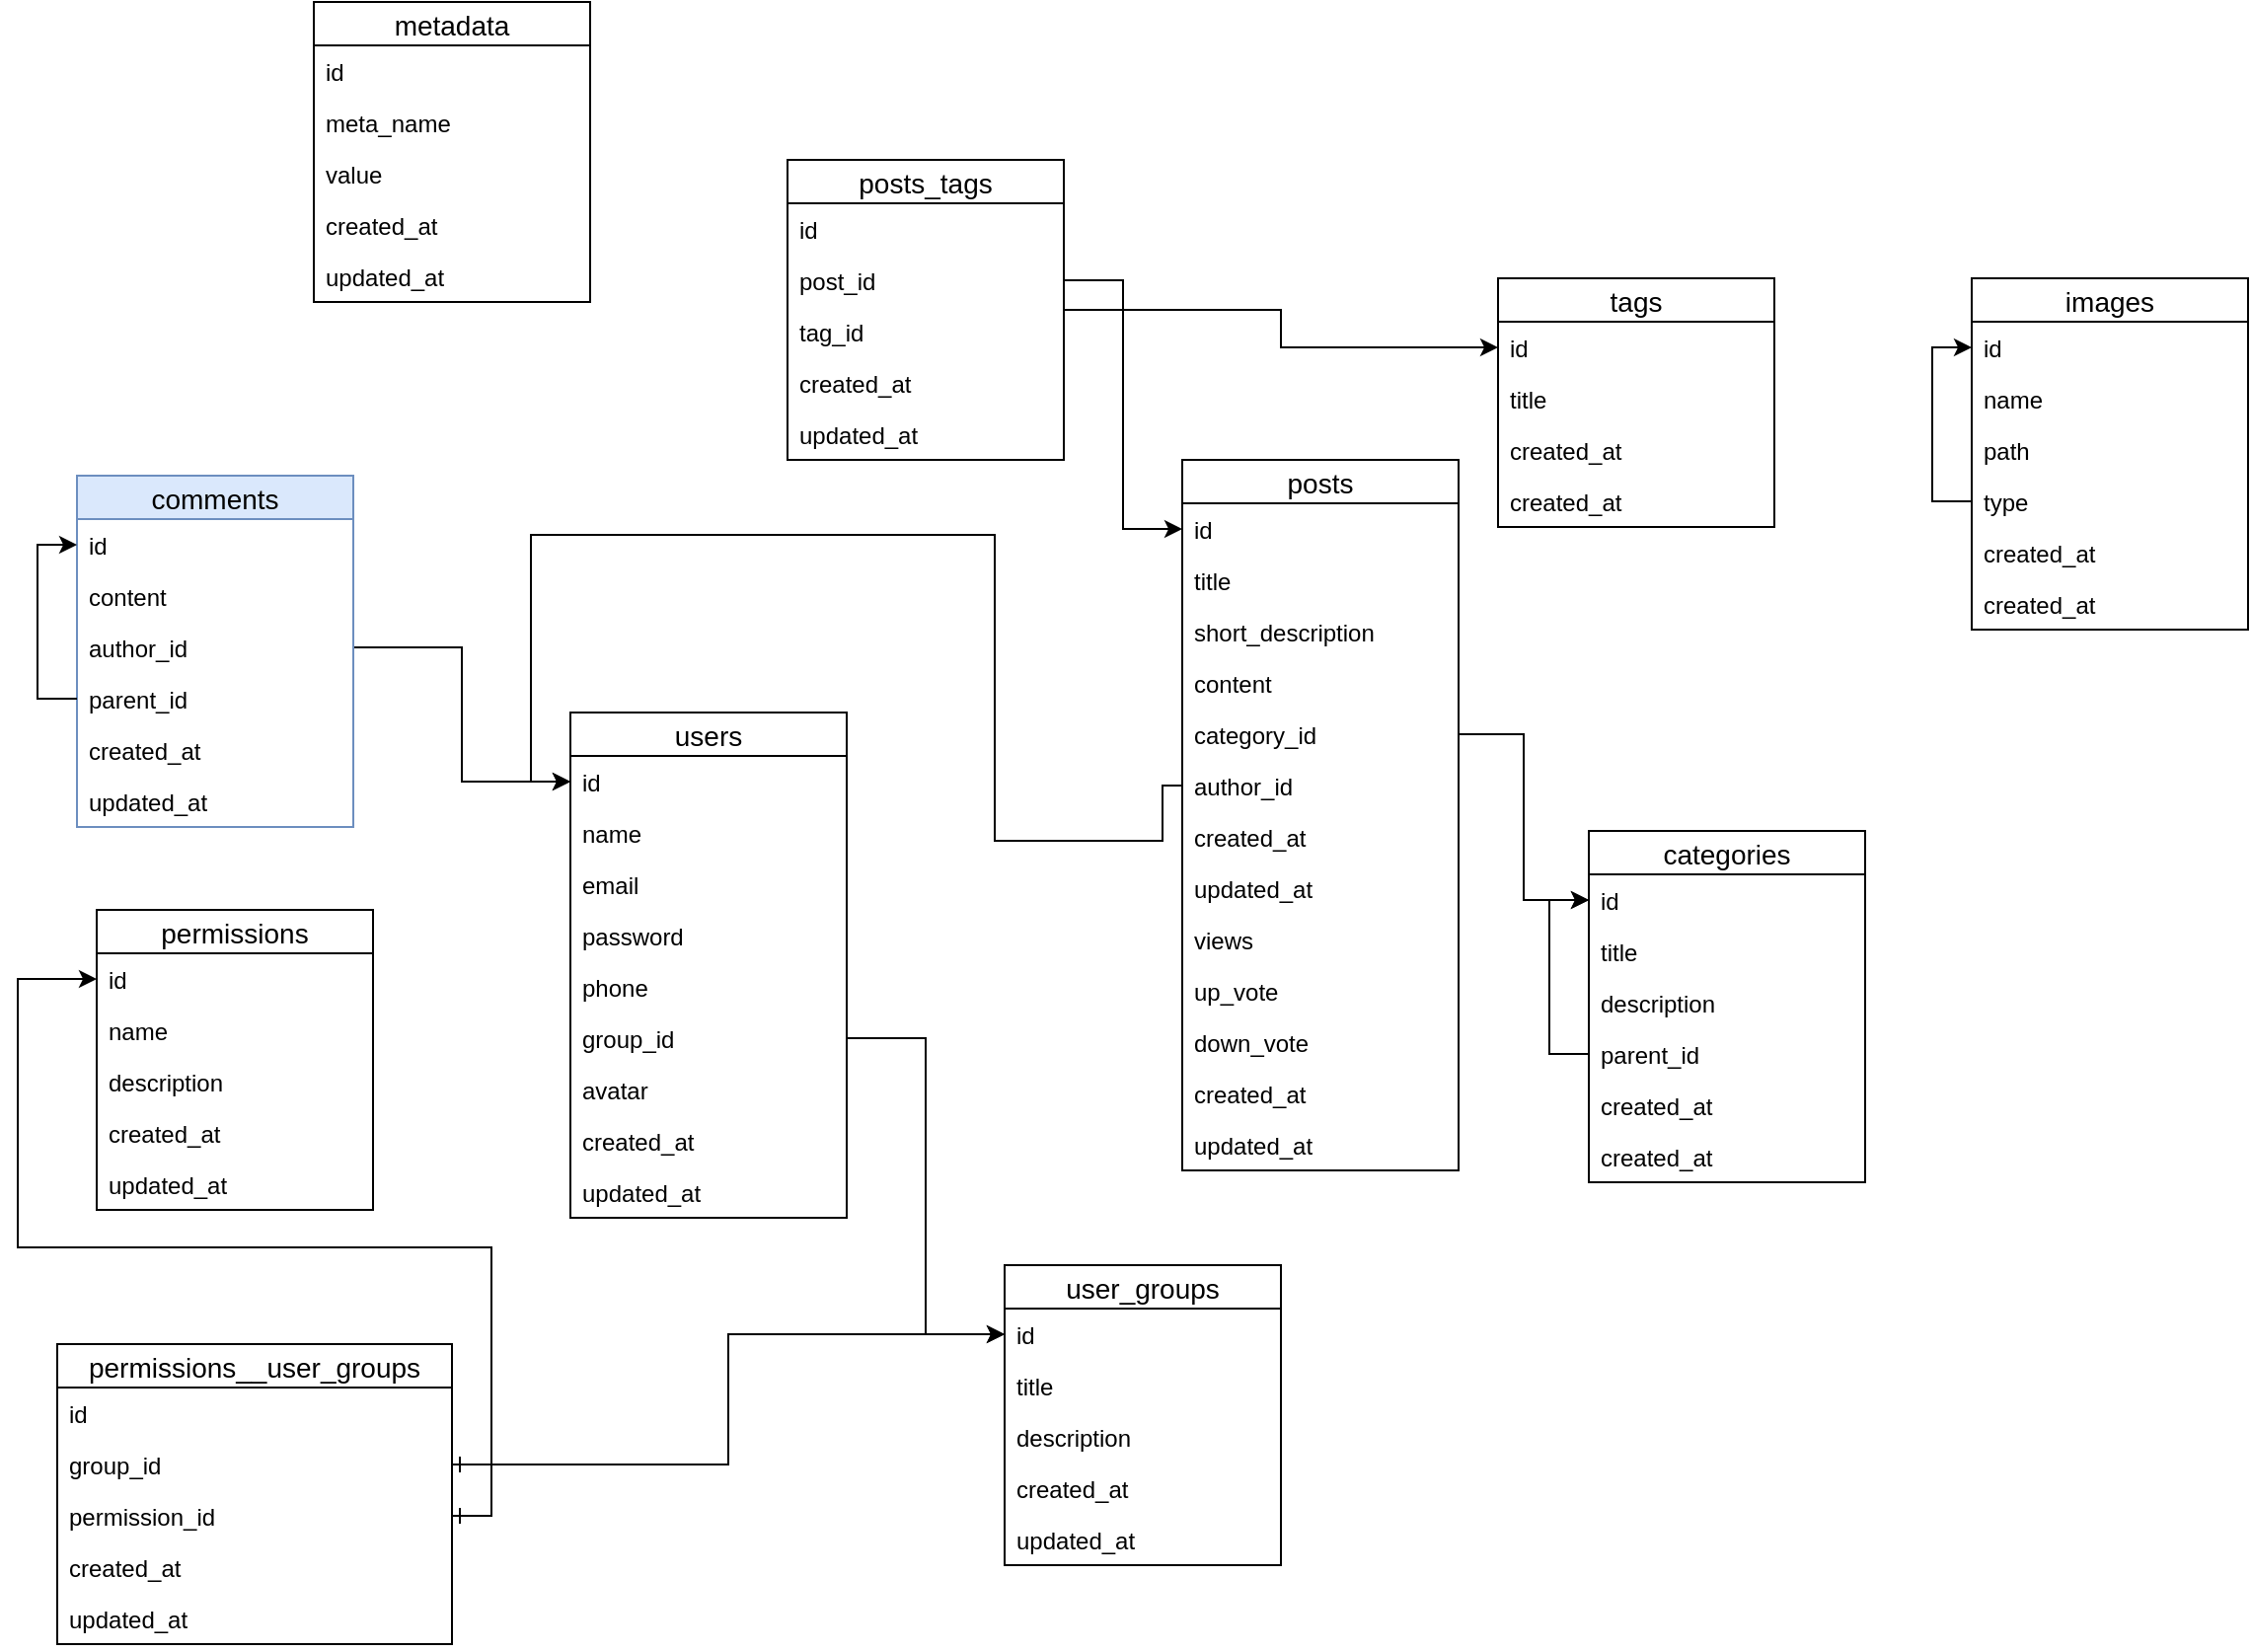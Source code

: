 <mxfile version="13.2.4" type="github">
  <diagram id="u0gKa76hJ-yo0g7wQ_Lb" name="database">
    <mxGraphModel dx="1422" dy="761" grid="1" gridSize="10" guides="1" tooltips="1" connect="1" arrows="1" fold="1" page="1" pageScale="1" pageWidth="2339" pageHeight="3300" math="0" shadow="0">
      <root>
        <mxCell id="0" />
        <mxCell id="1" parent="0" />
        <mxCell id="deM7E4f77nK8AVBTdM_H-46" style="rounded=0;orthogonalLoop=1;jettySize=auto;html=1;entryX=0;entryY=0.5;entryDx=0;entryDy=0;exitX=1;exitY=0.5;exitDx=0;exitDy=0;endArrow=classic;endFill=1;startArrow=ERone;startFill=0;edgeStyle=orthogonalEdgeStyle;" parent="1" source="deM7E4f77nK8AVBTdM_H-50" target="deM7E4f77nK8AVBTdM_H-38" edge="1">
          <mxGeometry relative="1" as="geometry" />
        </mxCell>
        <mxCell id="deM7E4f77nK8AVBTdM_H-51" style="edgeStyle=orthogonalEdgeStyle;rounded=0;orthogonalLoop=1;jettySize=auto;html=1;entryX=0;entryY=0.5;entryDx=0;entryDy=0;startArrow=ERone;startFill=0;endArrow=classic;endFill=1;exitX=1;exitY=0.5;exitDx=0;exitDy=0;" parent="1" source="deM7E4f77nK8AVBTdM_H-49" target="deM7E4f77nK8AVBTdM_H-10" edge="1">
          <mxGeometry relative="1" as="geometry" />
        </mxCell>
        <mxCell id="tbIgEYSKyu9inRlOwXOe-2" style="edgeStyle=orthogonalEdgeStyle;rounded=0;orthogonalLoop=1;jettySize=auto;html=1;entryX=0;entryY=0.5;entryDx=0;entryDy=0;" parent="1" source="deM7E4f77nK8AVBTdM_H-24" target="deM7E4f77nK8AVBTdM_H-26" edge="1">
          <mxGeometry relative="1" as="geometry" />
        </mxCell>
        <mxCell id="tbIgEYSKyu9inRlOwXOe-3" style="edgeStyle=orthogonalEdgeStyle;rounded=0;orthogonalLoop=1;jettySize=auto;html=1;entryX=0;entryY=0.5;entryDx=0;entryDy=0;" parent="1" source="deM7E4f77nK8AVBTdM_H-31" target="deM7E4f77nK8AVBTdM_H-6" edge="1">
          <mxGeometry relative="1" as="geometry">
            <Array as="points">
              <mxPoint x="1070" y="527" />
              <mxPoint x="1070" y="555" />
              <mxPoint x="985" y="555" />
              <mxPoint x="985" y="400" />
              <mxPoint x="750" y="400" />
              <mxPoint x="750" y="525" />
            </Array>
            <mxPoint x="1050" y="555" as="sourcePoint" />
          </mxGeometry>
        </mxCell>
        <mxCell id="tbIgEYSKyu9inRlOwXOe-4" style="edgeStyle=orthogonalEdgeStyle;rounded=0;orthogonalLoop=1;jettySize=auto;html=1;entryX=0;entryY=0.5;entryDx=0;entryDy=0;" parent="1" source="deM7E4f77nK8AVBTdM_H-36" target="deM7E4f77nK8AVBTdM_H-10" edge="1">
          <mxGeometry relative="1" as="geometry">
            <mxPoint x="850" y="815" as="targetPoint" />
          </mxGeometry>
        </mxCell>
        <mxCell id="tbIgEYSKyu9inRlOwXOe-11" style="edgeStyle=orthogonalEdgeStyle;rounded=0;orthogonalLoop=1;jettySize=auto;html=1;entryX=0;entryY=0.5;entryDx=0;entryDy=0;" parent="1" source="tbIgEYSKyu9inRlOwXOe-8" target="deM7E4f77nK8AVBTdM_H-6" edge="1">
          <mxGeometry relative="1" as="geometry" />
        </mxCell>
        <mxCell id="deM7E4f77nK8AVBTdM_H-25" value="categories" style="swimlane;fontStyle=0;childLayout=stackLayout;horizontal=1;startSize=22;horizontalStack=0;resizeParent=1;resizeParentMax=0;resizeLast=0;collapsible=1;marginBottom=0;align=center;fontSize=14;" parent="1" vertex="1">
          <mxGeometry x="1286" y="550" width="140" height="178" as="geometry" />
        </mxCell>
        <mxCell id="deM7E4f77nK8AVBTdM_H-26" value="id" style="text;strokeColor=none;fillColor=none;spacingLeft=4;spacingRight=4;overflow=hidden;rotatable=0;points=[[0,0.5],[1,0.5]];portConstraint=eastwest;fontSize=12;" parent="deM7E4f77nK8AVBTdM_H-25" vertex="1">
          <mxGeometry y="22" width="140" height="26" as="geometry" />
        </mxCell>
        <mxCell id="deM7E4f77nK8AVBTdM_H-27" value="title" style="text;strokeColor=none;fillColor=none;spacingLeft=4;spacingRight=4;overflow=hidden;rotatable=0;points=[[0,0.5],[1,0.5]];portConstraint=eastwest;fontSize=12;" parent="deM7E4f77nK8AVBTdM_H-25" vertex="1">
          <mxGeometry y="48" width="140" height="26" as="geometry" />
        </mxCell>
        <mxCell id="deM7E4f77nK8AVBTdM_H-28" value="description" style="text;strokeColor=none;fillColor=none;spacingLeft=4;spacingRight=4;overflow=hidden;rotatable=0;points=[[0,0.5],[1,0.5]];portConstraint=eastwest;fontSize=12;" parent="deM7E4f77nK8AVBTdM_H-25" vertex="1">
          <mxGeometry y="74" width="140" height="26" as="geometry" />
        </mxCell>
        <mxCell id="YUaa3vnm-e3e3iHB_Whq-21" style="edgeStyle=orthogonalEdgeStyle;rounded=0;orthogonalLoop=1;jettySize=auto;html=1;entryX=0;entryY=0.5;entryDx=0;entryDy=0;" parent="deM7E4f77nK8AVBTdM_H-25" source="YUaa3vnm-e3e3iHB_Whq-20" target="deM7E4f77nK8AVBTdM_H-26" edge="1">
          <mxGeometry relative="1" as="geometry" />
        </mxCell>
        <mxCell id="YUaa3vnm-e3e3iHB_Whq-20" value="parent_id" style="text;strokeColor=none;fillColor=none;spacingLeft=4;spacingRight=4;overflow=hidden;rotatable=0;points=[[0,0.5],[1,0.5]];portConstraint=eastwest;fontSize=12;" parent="deM7E4f77nK8AVBTdM_H-25" vertex="1">
          <mxGeometry y="100" width="140" height="26" as="geometry" />
        </mxCell>
        <mxCell id="deM7E4f77nK8AVBTdM_H-29" value="created_at" style="text;strokeColor=none;fillColor=none;spacingLeft=4;spacingRight=4;overflow=hidden;rotatable=0;points=[[0,0.5],[1,0.5]];portConstraint=eastwest;fontSize=12;" parent="deM7E4f77nK8AVBTdM_H-25" vertex="1">
          <mxGeometry y="126" width="140" height="26" as="geometry" />
        </mxCell>
        <mxCell id="deM7E4f77nK8AVBTdM_H-30" value="created_at" style="text;strokeColor=none;fillColor=none;spacingLeft=4;spacingRight=4;overflow=hidden;rotatable=0;points=[[0,0.5],[1,0.5]];portConstraint=eastwest;fontSize=12;" parent="deM7E4f77nK8AVBTdM_H-25" vertex="1">
          <mxGeometry y="152" width="140" height="26" as="geometry" />
        </mxCell>
        <mxCell id="YUaa3vnm-e3e3iHB_Whq-22" value="metadata" style="swimlane;fontStyle=0;childLayout=stackLayout;horizontal=1;startSize=22;horizontalStack=0;resizeParent=1;resizeParentMax=0;resizeLast=0;collapsible=1;marginBottom=0;align=center;fontSize=14;" parent="1" vertex="1">
          <mxGeometry x="640" y="130" width="140" height="152" as="geometry" />
        </mxCell>
        <mxCell id="YUaa3vnm-e3e3iHB_Whq-23" value="id" style="text;strokeColor=none;fillColor=none;spacingLeft=4;spacingRight=4;overflow=hidden;rotatable=0;points=[[0,0.5],[1,0.5]];portConstraint=eastwest;fontSize=12;" parent="YUaa3vnm-e3e3iHB_Whq-22" vertex="1">
          <mxGeometry y="22" width="140" height="26" as="geometry" />
        </mxCell>
        <mxCell id="YUaa3vnm-e3e3iHB_Whq-24" value="meta_name" style="text;strokeColor=none;fillColor=none;spacingLeft=4;spacingRight=4;overflow=hidden;rotatable=0;points=[[0,0.5],[1,0.5]];portConstraint=eastwest;fontSize=12;" parent="YUaa3vnm-e3e3iHB_Whq-22" vertex="1">
          <mxGeometry y="48" width="140" height="26" as="geometry" />
        </mxCell>
        <mxCell id="YUaa3vnm-e3e3iHB_Whq-25" value="value" style="text;strokeColor=none;fillColor=none;spacingLeft=4;spacingRight=4;overflow=hidden;rotatable=0;points=[[0,0.5],[1,0.5]];portConstraint=eastwest;fontSize=12;" parent="YUaa3vnm-e3e3iHB_Whq-22" vertex="1">
          <mxGeometry y="74" width="140" height="26" as="geometry" />
        </mxCell>
        <mxCell id="YUaa3vnm-e3e3iHB_Whq-26" value="created_at" style="text;strokeColor=none;fillColor=none;spacingLeft=4;spacingRight=4;overflow=hidden;rotatable=0;points=[[0,0.5],[1,0.5]];portConstraint=eastwest;fontSize=12;" parent="YUaa3vnm-e3e3iHB_Whq-22" vertex="1">
          <mxGeometry y="100" width="140" height="26" as="geometry" />
        </mxCell>
        <mxCell id="YUaa3vnm-e3e3iHB_Whq-27" value="updated_at" style="text;strokeColor=none;fillColor=none;spacingLeft=4;spacingRight=4;overflow=hidden;rotatable=0;points=[[0,0.5],[1,0.5]];portConstraint=eastwest;fontSize=12;" parent="YUaa3vnm-e3e3iHB_Whq-22" vertex="1">
          <mxGeometry y="126" width="140" height="26" as="geometry" />
        </mxCell>
        <mxCell id="deM7E4f77nK8AVBTdM_H-47" value="permissions__user_groups" style="swimlane;fontStyle=0;childLayout=stackLayout;horizontal=1;startSize=22;horizontalStack=0;resizeParent=1;resizeParentMax=0;resizeLast=0;collapsible=1;marginBottom=0;align=center;fontSize=14;" parent="1" vertex="1">
          <mxGeometry x="510" y="810" width="200" height="152" as="geometry" />
        </mxCell>
        <mxCell id="deM7E4f77nK8AVBTdM_H-48" value="id" style="text;strokeColor=none;fillColor=none;spacingLeft=4;spacingRight=4;overflow=hidden;rotatable=0;points=[[0,0.5],[1,0.5]];portConstraint=eastwest;fontSize=12;" parent="deM7E4f77nK8AVBTdM_H-47" vertex="1">
          <mxGeometry y="22" width="200" height="26" as="geometry" />
        </mxCell>
        <mxCell id="deM7E4f77nK8AVBTdM_H-49" value="group_id" style="text;strokeColor=none;fillColor=none;spacingLeft=4;spacingRight=4;overflow=hidden;rotatable=0;points=[[0,0.5],[1,0.5]];portConstraint=eastwest;fontSize=12;" parent="deM7E4f77nK8AVBTdM_H-47" vertex="1">
          <mxGeometry y="48" width="200" height="26" as="geometry" />
        </mxCell>
        <mxCell id="deM7E4f77nK8AVBTdM_H-50" value="permission_id" style="text;strokeColor=none;fillColor=none;spacingLeft=4;spacingRight=4;overflow=hidden;rotatable=0;points=[[0,0.5],[1,0.5]];portConstraint=eastwest;fontSize=12;" parent="deM7E4f77nK8AVBTdM_H-47" vertex="1">
          <mxGeometry y="74" width="200" height="26" as="geometry" />
        </mxCell>
        <mxCell id="tbIgEYSKyu9inRlOwXOe-16" value="created_at" style="text;strokeColor=none;fillColor=none;spacingLeft=4;spacingRight=4;overflow=hidden;rotatable=0;points=[[0,0.5],[1,0.5]];portConstraint=eastwest;fontSize=12;" parent="deM7E4f77nK8AVBTdM_H-47" vertex="1">
          <mxGeometry y="100" width="200" height="26" as="geometry" />
        </mxCell>
        <mxCell id="tbIgEYSKyu9inRlOwXOe-17" value="updated_at" style="text;strokeColor=none;fillColor=none;spacingLeft=4;spacingRight=4;overflow=hidden;rotatable=0;points=[[0,0.5],[1,0.5]];portConstraint=eastwest;fontSize=12;" parent="deM7E4f77nK8AVBTdM_H-47" vertex="1">
          <mxGeometry y="126" width="200" height="26" as="geometry" />
        </mxCell>
        <mxCell id="deM7E4f77nK8AVBTdM_H-5" value="users" style="swimlane;fontStyle=0;childLayout=stackLayout;horizontal=1;startSize=22;horizontalStack=0;resizeParent=1;resizeParentMax=0;resizeLast=0;collapsible=1;marginBottom=0;align=center;fontSize=14;" parent="1" vertex="1">
          <mxGeometry x="770" y="490" width="140" height="256" as="geometry" />
        </mxCell>
        <mxCell id="deM7E4f77nK8AVBTdM_H-6" value="id" style="text;strokeColor=none;fillColor=none;spacingLeft=4;spacingRight=4;overflow=hidden;rotatable=0;points=[[0,0.5],[1,0.5]];portConstraint=eastwest;fontSize=12;" parent="deM7E4f77nK8AVBTdM_H-5" vertex="1">
          <mxGeometry y="22" width="140" height="26" as="geometry" />
        </mxCell>
        <mxCell id="deM7E4f77nK8AVBTdM_H-7" value="name" style="text;strokeColor=none;fillColor=none;spacingLeft=4;spacingRight=4;overflow=hidden;rotatable=0;points=[[0,0.5],[1,0.5]];portConstraint=eastwest;fontSize=12;" parent="deM7E4f77nK8AVBTdM_H-5" vertex="1">
          <mxGeometry y="48" width="140" height="26" as="geometry" />
        </mxCell>
        <mxCell id="deM7E4f77nK8AVBTdM_H-8" value="email" style="text;strokeColor=none;fillColor=none;spacingLeft=4;spacingRight=4;overflow=hidden;rotatable=0;points=[[0,0.5],[1,0.5]];portConstraint=eastwest;fontSize=12;" parent="deM7E4f77nK8AVBTdM_H-5" vertex="1">
          <mxGeometry y="74" width="140" height="26" as="geometry" />
        </mxCell>
        <mxCell id="tbIgEYSKyu9inRlOwXOe-26" value="password" style="text;strokeColor=none;fillColor=none;spacingLeft=4;spacingRight=4;overflow=hidden;rotatable=0;points=[[0,0.5],[1,0.5]];portConstraint=eastwest;fontSize=12;" parent="deM7E4f77nK8AVBTdM_H-5" vertex="1">
          <mxGeometry y="100" width="140" height="26" as="geometry" />
        </mxCell>
        <mxCell id="deM7E4f77nK8AVBTdM_H-18" value="phone" style="text;strokeColor=none;fillColor=none;spacingLeft=4;spacingRight=4;overflow=hidden;rotatable=0;points=[[0,0.5],[1,0.5]];portConstraint=eastwest;fontSize=12;" parent="deM7E4f77nK8AVBTdM_H-5" vertex="1">
          <mxGeometry y="126" width="140" height="26" as="geometry" />
        </mxCell>
        <mxCell id="deM7E4f77nK8AVBTdM_H-36" value="group_id" style="text;strokeColor=none;fillColor=none;spacingLeft=4;spacingRight=4;overflow=hidden;rotatable=0;points=[[0,0.5],[1,0.5]];portConstraint=eastwest;fontSize=12;" parent="deM7E4f77nK8AVBTdM_H-5" vertex="1">
          <mxGeometry y="152" width="140" height="26" as="geometry" />
        </mxCell>
        <mxCell id="tbIgEYSKyu9inRlOwXOe-25" value="avatar" style="text;strokeColor=none;fillColor=none;spacingLeft=4;spacingRight=4;overflow=hidden;rotatable=0;points=[[0,0.5],[1,0.5]];portConstraint=eastwest;fontSize=12;" parent="deM7E4f77nK8AVBTdM_H-5" vertex="1">
          <mxGeometry y="178" width="140" height="26" as="geometry" />
        </mxCell>
        <mxCell id="tbIgEYSKyu9inRlOwXOe-23" value="created_at" style="text;strokeColor=none;fillColor=none;spacingLeft=4;spacingRight=4;overflow=hidden;rotatable=0;points=[[0,0.5],[1,0.5]];portConstraint=eastwest;fontSize=12;" parent="deM7E4f77nK8AVBTdM_H-5" vertex="1">
          <mxGeometry y="204" width="140" height="26" as="geometry" />
        </mxCell>
        <mxCell id="tbIgEYSKyu9inRlOwXOe-24" value="updated_at" style="text;strokeColor=none;fillColor=none;spacingLeft=4;spacingRight=4;overflow=hidden;rotatable=0;points=[[0,0.5],[1,0.5]];portConstraint=eastwest;fontSize=12;" parent="deM7E4f77nK8AVBTdM_H-5" vertex="1">
          <mxGeometry y="230" width="140" height="26" as="geometry" />
        </mxCell>
        <mxCell id="tbIgEYSKyu9inRlOwXOe-5" value="comments" style="swimlane;fontStyle=0;childLayout=stackLayout;horizontal=1;startSize=22;horizontalStack=0;resizeParent=1;resizeParentMax=0;resizeLast=0;collapsible=1;marginBottom=0;align=center;fontSize=14;fillColor=#dae8fc;strokeColor=#6c8ebf;" parent="1" vertex="1">
          <mxGeometry x="520" y="370" width="140" height="178" as="geometry" />
        </mxCell>
        <mxCell id="tbIgEYSKyu9inRlOwXOe-6" value="id" style="text;strokeColor=none;fillColor=none;spacingLeft=4;spacingRight=4;overflow=hidden;rotatable=0;points=[[0,0.5],[1,0.5]];portConstraint=eastwest;fontSize=12;" parent="tbIgEYSKyu9inRlOwXOe-5" vertex="1">
          <mxGeometry y="22" width="140" height="26" as="geometry" />
        </mxCell>
        <mxCell id="tbIgEYSKyu9inRlOwXOe-7" value="content" style="text;strokeColor=none;fillColor=none;spacingLeft=4;spacingRight=4;overflow=hidden;rotatable=0;points=[[0,0.5],[1,0.5]];portConstraint=eastwest;fontSize=12;" parent="tbIgEYSKyu9inRlOwXOe-5" vertex="1">
          <mxGeometry y="48" width="140" height="26" as="geometry" />
        </mxCell>
        <mxCell id="tbIgEYSKyu9inRlOwXOe-8" value="author_id" style="text;strokeColor=none;fillColor=none;spacingLeft=4;spacingRight=4;overflow=hidden;rotatable=0;points=[[0,0.5],[1,0.5]];portConstraint=eastwest;fontSize=12;" parent="tbIgEYSKyu9inRlOwXOe-5" vertex="1">
          <mxGeometry y="74" width="140" height="26" as="geometry" />
        </mxCell>
        <mxCell id="tbIgEYSKyu9inRlOwXOe-10" style="edgeStyle=orthogonalEdgeStyle;rounded=0;orthogonalLoop=1;jettySize=auto;html=1;entryX=0;entryY=0.5;entryDx=0;entryDy=0;" parent="tbIgEYSKyu9inRlOwXOe-5" source="tbIgEYSKyu9inRlOwXOe-9" target="tbIgEYSKyu9inRlOwXOe-6" edge="1">
          <mxGeometry relative="1" as="geometry" />
        </mxCell>
        <mxCell id="tbIgEYSKyu9inRlOwXOe-9" value="parent_id" style="text;strokeColor=none;fillColor=none;spacingLeft=4;spacingRight=4;overflow=hidden;rotatable=0;points=[[0,0.5],[1,0.5]];portConstraint=eastwest;fontSize=12;" parent="tbIgEYSKyu9inRlOwXOe-5" vertex="1">
          <mxGeometry y="100" width="140" height="26" as="geometry" />
        </mxCell>
        <mxCell id="tbIgEYSKyu9inRlOwXOe-12" value="created_at" style="text;strokeColor=none;fillColor=none;spacingLeft=4;spacingRight=4;overflow=hidden;rotatable=0;points=[[0,0.5],[1,0.5]];portConstraint=eastwest;fontSize=12;" parent="tbIgEYSKyu9inRlOwXOe-5" vertex="1">
          <mxGeometry y="126" width="140" height="26" as="geometry" />
        </mxCell>
        <mxCell id="tbIgEYSKyu9inRlOwXOe-13" value="updated_at" style="text;strokeColor=none;fillColor=none;spacingLeft=4;spacingRight=4;overflow=hidden;rotatable=0;points=[[0,0.5],[1,0.5]];portConstraint=eastwest;fontSize=12;" parent="tbIgEYSKyu9inRlOwXOe-5" vertex="1">
          <mxGeometry y="152" width="140" height="26" as="geometry" />
        </mxCell>
        <mxCell id="deM7E4f77nK8AVBTdM_H-9" value="user_groups" style="swimlane;fontStyle=0;childLayout=stackLayout;horizontal=1;startSize=22;horizontalStack=0;resizeParent=1;resizeParentMax=0;resizeLast=0;collapsible=1;marginBottom=0;align=center;fontSize=14;" parent="1" vertex="1">
          <mxGeometry x="990" y="770" width="140" height="152" as="geometry" />
        </mxCell>
        <mxCell id="deM7E4f77nK8AVBTdM_H-10" value="id" style="text;strokeColor=none;fillColor=none;spacingLeft=4;spacingRight=4;overflow=hidden;rotatable=0;points=[[0,0.5],[1,0.5]];portConstraint=eastwest;fontSize=12;" parent="deM7E4f77nK8AVBTdM_H-9" vertex="1">
          <mxGeometry y="22" width="140" height="26" as="geometry" />
        </mxCell>
        <mxCell id="deM7E4f77nK8AVBTdM_H-11" value="title" style="text;strokeColor=none;fillColor=none;spacingLeft=4;spacingRight=4;overflow=hidden;rotatable=0;points=[[0,0.5],[1,0.5]];portConstraint=eastwest;fontSize=12;" parent="deM7E4f77nK8AVBTdM_H-9" vertex="1">
          <mxGeometry y="48" width="140" height="26" as="geometry" />
        </mxCell>
        <mxCell id="deM7E4f77nK8AVBTdM_H-12" value="description" style="text;strokeColor=none;fillColor=none;spacingLeft=4;spacingRight=4;overflow=hidden;rotatable=0;points=[[0,0.5],[1,0.5]];portConstraint=eastwest;fontSize=12;" parent="deM7E4f77nK8AVBTdM_H-9" vertex="1">
          <mxGeometry y="74" width="140" height="26" as="geometry" />
        </mxCell>
        <mxCell id="tbIgEYSKyu9inRlOwXOe-19" value="created_at" style="text;strokeColor=none;fillColor=none;spacingLeft=4;spacingRight=4;overflow=hidden;rotatable=0;points=[[0,0.5],[1,0.5]];portConstraint=eastwest;fontSize=12;" parent="deM7E4f77nK8AVBTdM_H-9" vertex="1">
          <mxGeometry y="100" width="140" height="26" as="geometry" />
        </mxCell>
        <mxCell id="tbIgEYSKyu9inRlOwXOe-20" value="updated_at" style="text;strokeColor=none;fillColor=none;spacingLeft=4;spacingRight=4;overflow=hidden;rotatable=0;points=[[0,0.5],[1,0.5]];portConstraint=eastwest;fontSize=12;" parent="deM7E4f77nK8AVBTdM_H-9" vertex="1">
          <mxGeometry y="126" width="140" height="26" as="geometry" />
        </mxCell>
        <mxCell id="deM7E4f77nK8AVBTdM_H-37" value="permissions" style="swimlane;fontStyle=0;childLayout=stackLayout;horizontal=1;startSize=22;horizontalStack=0;resizeParent=1;resizeParentMax=0;resizeLast=0;collapsible=1;marginBottom=0;align=center;fontSize=14;" parent="1" vertex="1">
          <mxGeometry x="530" y="590" width="140" height="152" as="geometry" />
        </mxCell>
        <mxCell id="deM7E4f77nK8AVBTdM_H-38" value="id" style="text;strokeColor=none;fillColor=none;spacingLeft=4;spacingRight=4;overflow=hidden;rotatable=0;points=[[0,0.5],[1,0.5]];portConstraint=eastwest;fontSize=12;" parent="deM7E4f77nK8AVBTdM_H-37" vertex="1">
          <mxGeometry y="22" width="140" height="26" as="geometry" />
        </mxCell>
        <mxCell id="deM7E4f77nK8AVBTdM_H-39" value="name" style="text;strokeColor=none;fillColor=none;spacingLeft=4;spacingRight=4;overflow=hidden;rotatable=0;points=[[0,0.5],[1,0.5]];portConstraint=eastwest;fontSize=12;" parent="deM7E4f77nK8AVBTdM_H-37" vertex="1">
          <mxGeometry y="48" width="140" height="26" as="geometry" />
        </mxCell>
        <mxCell id="deM7E4f77nK8AVBTdM_H-42" value="description" style="text;strokeColor=none;fillColor=none;spacingLeft=4;spacingRight=4;overflow=hidden;rotatable=0;points=[[0,0.5],[1,0.5]];portConstraint=eastwest;fontSize=12;" parent="deM7E4f77nK8AVBTdM_H-37" vertex="1">
          <mxGeometry y="74" width="140" height="26" as="geometry" />
        </mxCell>
        <mxCell id="tbIgEYSKyu9inRlOwXOe-14" value="created_at" style="text;strokeColor=none;fillColor=none;spacingLeft=4;spacingRight=4;overflow=hidden;rotatable=0;points=[[0,0.5],[1,0.5]];portConstraint=eastwest;fontSize=12;" parent="deM7E4f77nK8AVBTdM_H-37" vertex="1">
          <mxGeometry y="100" width="140" height="26" as="geometry" />
        </mxCell>
        <mxCell id="tbIgEYSKyu9inRlOwXOe-15" value="updated_at" style="text;strokeColor=none;fillColor=none;spacingLeft=4;spacingRight=4;overflow=hidden;rotatable=0;points=[[0,0.5],[1,0.5]];portConstraint=eastwest;fontSize=12;" parent="deM7E4f77nK8AVBTdM_H-37" vertex="1">
          <mxGeometry y="126" width="140" height="26" as="geometry" />
        </mxCell>
        <mxCell id="YUaa3vnm-e3e3iHB_Whq-7" value="tags" style="swimlane;fontStyle=0;childLayout=stackLayout;horizontal=1;startSize=22;horizontalStack=0;resizeParent=1;resizeParentMax=0;resizeLast=0;collapsible=1;marginBottom=0;align=center;fontSize=14;" parent="1" vertex="1">
          <mxGeometry x="1240" y="270" width="140" height="126" as="geometry" />
        </mxCell>
        <mxCell id="YUaa3vnm-e3e3iHB_Whq-8" value="id" style="text;strokeColor=none;fillColor=none;spacingLeft=4;spacingRight=4;overflow=hidden;rotatable=0;points=[[0,0.5],[1,0.5]];portConstraint=eastwest;fontSize=12;" parent="YUaa3vnm-e3e3iHB_Whq-7" vertex="1">
          <mxGeometry y="22" width="140" height="26" as="geometry" />
        </mxCell>
        <mxCell id="YUaa3vnm-e3e3iHB_Whq-9" value="title" style="text;strokeColor=none;fillColor=none;spacingLeft=4;spacingRight=4;overflow=hidden;rotatable=0;points=[[0,0.5],[1,0.5]];portConstraint=eastwest;fontSize=12;" parent="YUaa3vnm-e3e3iHB_Whq-7" vertex="1">
          <mxGeometry y="48" width="140" height="26" as="geometry" />
        </mxCell>
        <mxCell id="YUaa3vnm-e3e3iHB_Whq-10" value="created_at" style="text;strokeColor=none;fillColor=none;spacingLeft=4;spacingRight=4;overflow=hidden;rotatable=0;points=[[0,0.5],[1,0.5]];portConstraint=eastwest;fontSize=12;" parent="YUaa3vnm-e3e3iHB_Whq-7" vertex="1">
          <mxGeometry y="74" width="140" height="26" as="geometry" />
        </mxCell>
        <mxCell id="YUaa3vnm-e3e3iHB_Whq-11" value="created_at" style="text;strokeColor=none;fillColor=none;spacingLeft=4;spacingRight=4;overflow=hidden;rotatable=0;points=[[0,0.5],[1,0.5]];portConstraint=eastwest;fontSize=12;" parent="YUaa3vnm-e3e3iHB_Whq-7" vertex="1">
          <mxGeometry y="100" width="140" height="26" as="geometry" />
        </mxCell>
        <mxCell id="YUaa3vnm-e3e3iHB_Whq-13" style="edgeStyle=orthogonalEdgeStyle;rounded=0;orthogonalLoop=1;jettySize=auto;html=1;entryX=0;entryY=0.5;entryDx=0;entryDy=0;" parent="1" source="YUaa3vnm-e3e3iHB_Whq-1" target="YUaa3vnm-e3e3iHB_Whq-8" edge="1">
          <mxGeometry relative="1" as="geometry" />
        </mxCell>
        <mxCell id="YUaa3vnm-e3e3iHB_Whq-1" value="posts_tags" style="swimlane;fontStyle=0;childLayout=stackLayout;horizontal=1;startSize=22;horizontalStack=0;resizeParent=1;resizeParentMax=0;resizeLast=0;collapsible=1;marginBottom=0;align=center;fontSize=14;" parent="1" vertex="1">
          <mxGeometry x="880" y="210" width="140" height="152" as="geometry" />
        </mxCell>
        <mxCell id="YUaa3vnm-e3e3iHB_Whq-2" value="id" style="text;strokeColor=none;fillColor=none;spacingLeft=4;spacingRight=4;overflow=hidden;rotatable=0;points=[[0,0.5],[1,0.5]];portConstraint=eastwest;fontSize=12;" parent="YUaa3vnm-e3e3iHB_Whq-1" vertex="1">
          <mxGeometry y="22" width="140" height="26" as="geometry" />
        </mxCell>
        <mxCell id="YUaa3vnm-e3e3iHB_Whq-3" value="post_id" style="text;strokeColor=none;fillColor=none;spacingLeft=4;spacingRight=4;overflow=hidden;rotatable=0;points=[[0,0.5],[1,0.5]];portConstraint=eastwest;fontSize=12;" parent="YUaa3vnm-e3e3iHB_Whq-1" vertex="1">
          <mxGeometry y="48" width="140" height="26" as="geometry" />
        </mxCell>
        <mxCell id="YUaa3vnm-e3e3iHB_Whq-5" value="tag_id" style="text;strokeColor=none;fillColor=none;spacingLeft=4;spacingRight=4;overflow=hidden;rotatable=0;points=[[0,0.5],[1,0.5]];portConstraint=eastwest;fontSize=12;" parent="YUaa3vnm-e3e3iHB_Whq-1" vertex="1">
          <mxGeometry y="74" width="140" height="26" as="geometry" />
        </mxCell>
        <mxCell id="YUaa3vnm-e3e3iHB_Whq-6" value="created_at" style="text;strokeColor=none;fillColor=none;spacingLeft=4;spacingRight=4;overflow=hidden;rotatable=0;points=[[0,0.5],[1,0.5]];portConstraint=eastwest;fontSize=12;" parent="YUaa3vnm-e3e3iHB_Whq-1" vertex="1">
          <mxGeometry y="100" width="140" height="26" as="geometry" />
        </mxCell>
        <mxCell id="YUaa3vnm-e3e3iHB_Whq-12" value="updated_at" style="text;strokeColor=none;fillColor=none;spacingLeft=4;spacingRight=4;overflow=hidden;rotatable=0;points=[[0,0.5],[1,0.5]];portConstraint=eastwest;fontSize=12;" parent="YUaa3vnm-e3e3iHB_Whq-1" vertex="1">
          <mxGeometry y="126" width="140" height="26" as="geometry" />
        </mxCell>
        <mxCell id="YUaa3vnm-e3e3iHB_Whq-14" style="edgeStyle=orthogonalEdgeStyle;rounded=0;orthogonalLoop=1;jettySize=auto;html=1;entryX=0;entryY=0.5;entryDx=0;entryDy=0;" parent="1" source="YUaa3vnm-e3e3iHB_Whq-3" target="deM7E4f77nK8AVBTdM_H-20" edge="1">
          <mxGeometry relative="1" as="geometry" />
        </mxCell>
        <mxCell id="deM7E4f77nK8AVBTdM_H-19" value="posts" style="swimlane;fontStyle=0;childLayout=stackLayout;horizontal=1;startSize=22;horizontalStack=0;resizeParent=1;resizeParentMax=0;resizeLast=0;collapsible=1;marginBottom=0;align=center;fontSize=14;" parent="1" vertex="1">
          <mxGeometry x="1080" y="362" width="140" height="360" as="geometry" />
        </mxCell>
        <mxCell id="deM7E4f77nK8AVBTdM_H-20" value="id" style="text;strokeColor=none;fillColor=none;spacingLeft=4;spacingRight=4;overflow=hidden;rotatable=0;points=[[0,0.5],[1,0.5]];portConstraint=eastwest;fontSize=12;" parent="deM7E4f77nK8AVBTdM_H-19" vertex="1">
          <mxGeometry y="22" width="140" height="26" as="geometry" />
        </mxCell>
        <mxCell id="deM7E4f77nK8AVBTdM_H-21" value="title" style="text;strokeColor=none;fillColor=none;spacingLeft=4;spacingRight=4;overflow=hidden;rotatable=0;points=[[0,0.5],[1,0.5]];portConstraint=eastwest;fontSize=12;" parent="deM7E4f77nK8AVBTdM_H-19" vertex="1">
          <mxGeometry y="48" width="140" height="26" as="geometry" />
        </mxCell>
        <mxCell id="bWZ5QBVZ3qQpnD3HeQGy-4" value="short_description" style="text;strokeColor=none;fillColor=none;spacingLeft=4;spacingRight=4;overflow=hidden;rotatable=0;points=[[0,0.5],[1,0.5]];portConstraint=eastwest;fontSize=12;" parent="deM7E4f77nK8AVBTdM_H-19" vertex="1">
          <mxGeometry y="74" width="140" height="26" as="geometry" />
        </mxCell>
        <mxCell id="deM7E4f77nK8AVBTdM_H-22" value="content" style="text;strokeColor=none;fillColor=none;spacingLeft=4;spacingRight=4;overflow=hidden;rotatable=0;points=[[0,0.5],[1,0.5]];portConstraint=eastwest;fontSize=12;" parent="deM7E4f77nK8AVBTdM_H-19" vertex="1">
          <mxGeometry y="100" width="140" height="26" as="geometry" />
        </mxCell>
        <mxCell id="deM7E4f77nK8AVBTdM_H-24" value="category_id" style="text;strokeColor=none;fillColor=none;spacingLeft=4;spacingRight=4;overflow=hidden;rotatable=0;points=[[0,0.5],[1,0.5]];portConstraint=eastwest;fontSize=12;" parent="deM7E4f77nK8AVBTdM_H-19" vertex="1">
          <mxGeometry y="126" width="140" height="26" as="geometry" />
        </mxCell>
        <mxCell id="deM7E4f77nK8AVBTdM_H-31" value="author_id" style="text;strokeColor=none;fillColor=none;spacingLeft=4;spacingRight=4;overflow=hidden;rotatable=0;points=[[0,0.5],[1,0.5]];portConstraint=eastwest;fontSize=12;" parent="deM7E4f77nK8AVBTdM_H-19" vertex="1">
          <mxGeometry y="152" width="140" height="26" as="geometry" />
        </mxCell>
        <mxCell id="deM7E4f77nK8AVBTdM_H-32" value="created_at" style="text;strokeColor=none;fillColor=none;spacingLeft=4;spacingRight=4;overflow=hidden;rotatable=0;points=[[0,0.5],[1,0.5]];portConstraint=eastwest;fontSize=12;" parent="deM7E4f77nK8AVBTdM_H-19" vertex="1">
          <mxGeometry y="178" width="140" height="26" as="geometry" />
        </mxCell>
        <mxCell id="deM7E4f77nK8AVBTdM_H-33" value="updated_at" style="text;strokeColor=none;fillColor=none;spacingLeft=4;spacingRight=4;overflow=hidden;rotatable=0;points=[[0,0.5],[1,0.5]];portConstraint=eastwest;fontSize=12;" parent="deM7E4f77nK8AVBTdM_H-19" vertex="1">
          <mxGeometry y="204" width="140" height="26" as="geometry" />
        </mxCell>
        <mxCell id="deM7E4f77nK8AVBTdM_H-34" value="views" style="text;strokeColor=none;fillColor=none;spacingLeft=4;spacingRight=4;overflow=hidden;rotatable=0;points=[[0,0.5],[1,0.5]];portConstraint=eastwest;fontSize=12;" parent="deM7E4f77nK8AVBTdM_H-19" vertex="1">
          <mxGeometry y="230" width="140" height="26" as="geometry" />
        </mxCell>
        <mxCell id="bWZ5QBVZ3qQpnD3HeQGy-3" value="up_vote" style="text;strokeColor=none;fillColor=none;spacingLeft=4;spacingRight=4;overflow=hidden;rotatable=0;points=[[0,0.5],[1,0.5]];portConstraint=eastwest;fontSize=12;" parent="deM7E4f77nK8AVBTdM_H-19" vertex="1">
          <mxGeometry y="256" width="140" height="26" as="geometry" />
        </mxCell>
        <mxCell id="deM7E4f77nK8AVBTdM_H-35" value="down_vote" style="text;strokeColor=none;fillColor=none;spacingLeft=4;spacingRight=4;overflow=hidden;rotatable=0;points=[[0,0.5],[1,0.5]];portConstraint=eastwest;fontSize=12;" parent="deM7E4f77nK8AVBTdM_H-19" vertex="1">
          <mxGeometry y="282" width="140" height="26" as="geometry" />
        </mxCell>
        <mxCell id="tbIgEYSKyu9inRlOwXOe-21" value="created_at&#xa;" style="text;strokeColor=none;fillColor=none;spacingLeft=4;spacingRight=4;overflow=hidden;rotatable=0;points=[[0,0.5],[1,0.5]];portConstraint=eastwest;fontSize=12;" parent="deM7E4f77nK8AVBTdM_H-19" vertex="1">
          <mxGeometry y="308" width="140" height="26" as="geometry" />
        </mxCell>
        <mxCell id="tbIgEYSKyu9inRlOwXOe-22" value="updated_at" style="text;strokeColor=none;fillColor=none;spacingLeft=4;spacingRight=4;overflow=hidden;rotatable=0;points=[[0,0.5],[1,0.5]];portConstraint=eastwest;fontSize=12;" parent="deM7E4f77nK8AVBTdM_H-19" vertex="1">
          <mxGeometry y="334" width="140" height="26" as="geometry" />
        </mxCell>
        <mxCell id="QKJJli8r5qQ1Xp2RAFCx-1" value="images" style="swimlane;fontStyle=0;childLayout=stackLayout;horizontal=1;startSize=22;horizontalStack=0;resizeParent=1;resizeParentMax=0;resizeLast=0;collapsible=1;marginBottom=0;align=center;fontSize=14;" parent="1" vertex="1">
          <mxGeometry x="1480" y="270" width="140" height="178" as="geometry" />
        </mxCell>
        <mxCell id="QKJJli8r5qQ1Xp2RAFCx-2" value="id" style="text;strokeColor=none;fillColor=none;spacingLeft=4;spacingRight=4;overflow=hidden;rotatable=0;points=[[0,0.5],[1,0.5]];portConstraint=eastwest;fontSize=12;" parent="QKJJli8r5qQ1Xp2RAFCx-1" vertex="1">
          <mxGeometry y="22" width="140" height="26" as="geometry" />
        </mxCell>
        <mxCell id="QKJJli8r5qQ1Xp2RAFCx-3" value="name" style="text;strokeColor=none;fillColor=none;spacingLeft=4;spacingRight=4;overflow=hidden;rotatable=0;points=[[0,0.5],[1,0.5]];portConstraint=eastwest;fontSize=12;" parent="QKJJli8r5qQ1Xp2RAFCx-1" vertex="1">
          <mxGeometry y="48" width="140" height="26" as="geometry" />
        </mxCell>
        <mxCell id="QKJJli8r5qQ1Xp2RAFCx-4" value="path" style="text;strokeColor=none;fillColor=none;spacingLeft=4;spacingRight=4;overflow=hidden;rotatable=0;points=[[0,0.5],[1,0.5]];portConstraint=eastwest;fontSize=12;" parent="QKJJli8r5qQ1Xp2RAFCx-1" vertex="1">
          <mxGeometry y="74" width="140" height="26" as="geometry" />
        </mxCell>
        <mxCell id="QKJJli8r5qQ1Xp2RAFCx-5" style="edgeStyle=orthogonalEdgeStyle;rounded=0;orthogonalLoop=1;jettySize=auto;html=1;entryX=0;entryY=0.5;entryDx=0;entryDy=0;" parent="QKJJli8r5qQ1Xp2RAFCx-1" source="QKJJli8r5qQ1Xp2RAFCx-6" target="QKJJli8r5qQ1Xp2RAFCx-2" edge="1">
          <mxGeometry relative="1" as="geometry" />
        </mxCell>
        <mxCell id="QKJJli8r5qQ1Xp2RAFCx-6" value="type&#xa;" style="text;strokeColor=none;fillColor=none;spacingLeft=4;spacingRight=4;overflow=hidden;rotatable=0;points=[[0,0.5],[1,0.5]];portConstraint=eastwest;fontSize=12;" parent="QKJJli8r5qQ1Xp2RAFCx-1" vertex="1">
          <mxGeometry y="100" width="140" height="26" as="geometry" />
        </mxCell>
        <mxCell id="QKJJli8r5qQ1Xp2RAFCx-7" value="created_at" style="text;strokeColor=none;fillColor=none;spacingLeft=4;spacingRight=4;overflow=hidden;rotatable=0;points=[[0,0.5],[1,0.5]];portConstraint=eastwest;fontSize=12;" parent="QKJJli8r5qQ1Xp2RAFCx-1" vertex="1">
          <mxGeometry y="126" width="140" height="26" as="geometry" />
        </mxCell>
        <mxCell id="QKJJli8r5qQ1Xp2RAFCx-8" value="created_at" style="text;strokeColor=none;fillColor=none;spacingLeft=4;spacingRight=4;overflow=hidden;rotatable=0;points=[[0,0.5],[1,0.5]];portConstraint=eastwest;fontSize=12;" parent="QKJJli8r5qQ1Xp2RAFCx-1" vertex="1">
          <mxGeometry y="152" width="140" height="26" as="geometry" />
        </mxCell>
      </root>
    </mxGraphModel>
  </diagram>
</mxfile>
